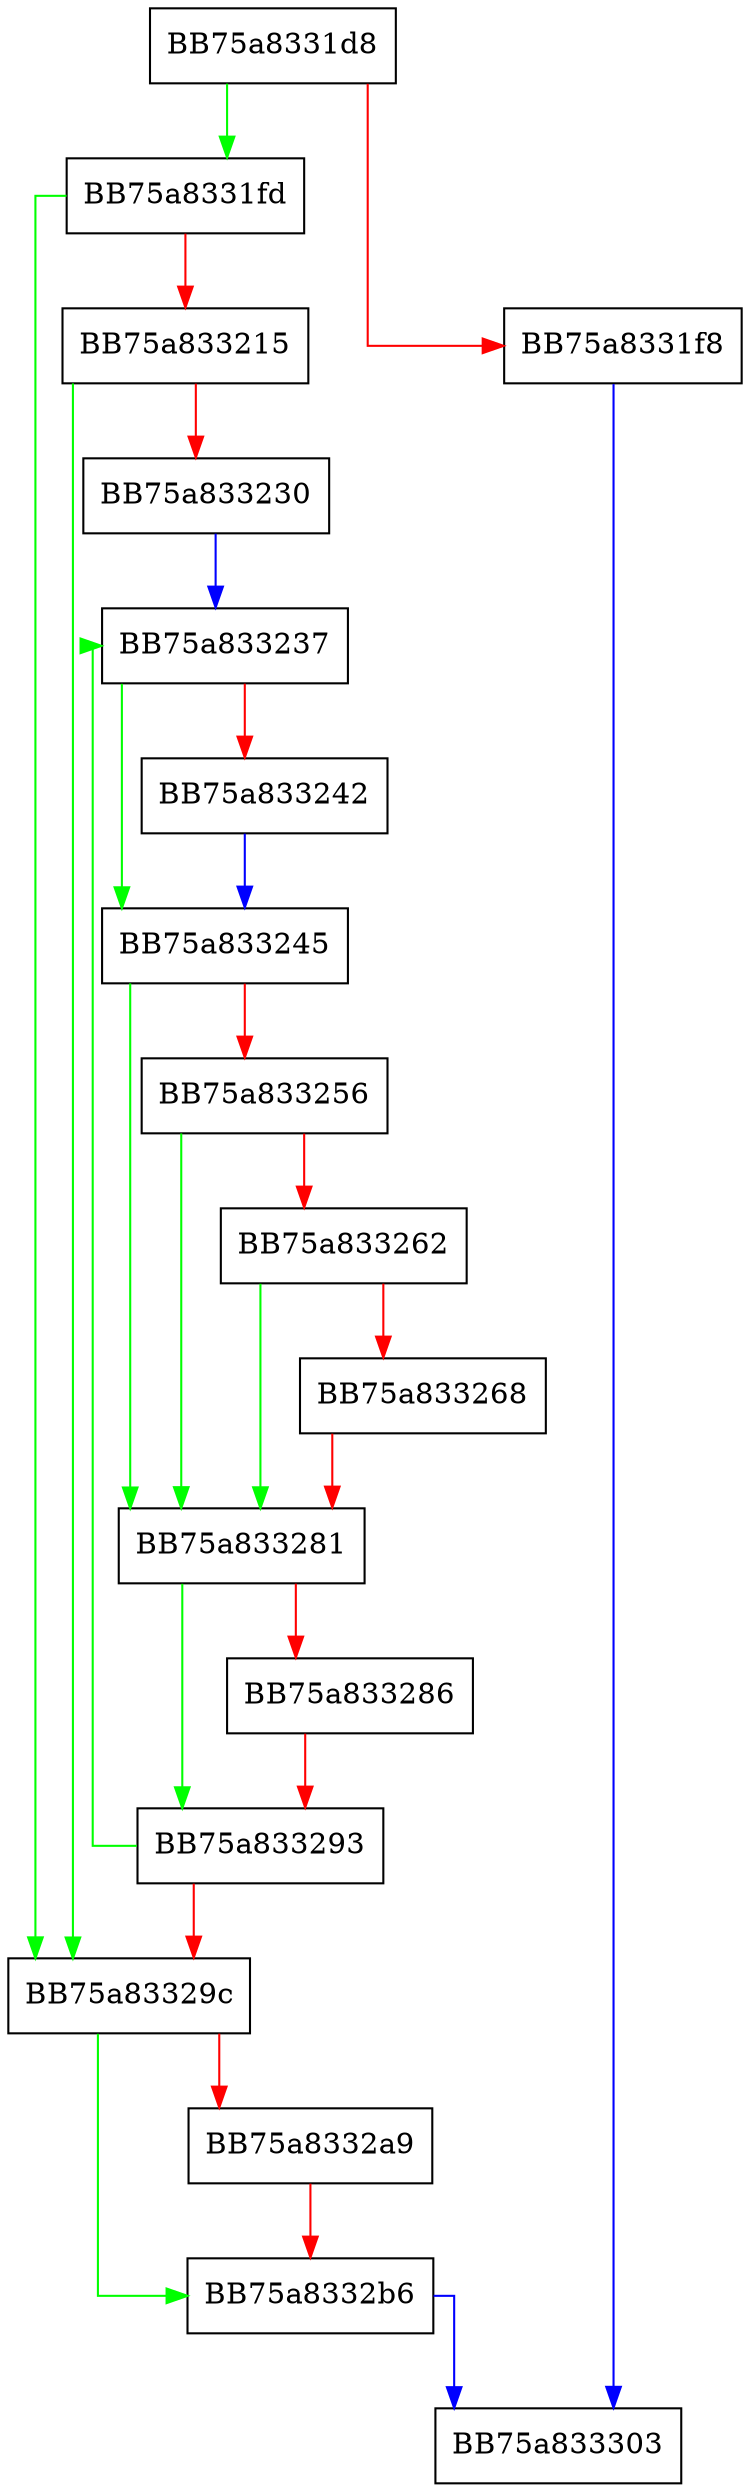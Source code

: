digraph RemoveInstallerMoacEntries {
  node [shape="box"];
  graph [splines=ortho];
  BB75a8331d8 -> BB75a8331fd [color="green"];
  BB75a8331d8 -> BB75a8331f8 [color="red"];
  BB75a8331f8 -> BB75a833303 [color="blue"];
  BB75a8331fd -> BB75a83329c [color="green"];
  BB75a8331fd -> BB75a833215 [color="red"];
  BB75a833215 -> BB75a83329c [color="green"];
  BB75a833215 -> BB75a833230 [color="red"];
  BB75a833230 -> BB75a833237 [color="blue"];
  BB75a833237 -> BB75a833245 [color="green"];
  BB75a833237 -> BB75a833242 [color="red"];
  BB75a833242 -> BB75a833245 [color="blue"];
  BB75a833245 -> BB75a833281 [color="green"];
  BB75a833245 -> BB75a833256 [color="red"];
  BB75a833256 -> BB75a833281 [color="green"];
  BB75a833256 -> BB75a833262 [color="red"];
  BB75a833262 -> BB75a833281 [color="green"];
  BB75a833262 -> BB75a833268 [color="red"];
  BB75a833268 -> BB75a833281 [color="red"];
  BB75a833281 -> BB75a833293 [color="green"];
  BB75a833281 -> BB75a833286 [color="red"];
  BB75a833286 -> BB75a833293 [color="red"];
  BB75a833293 -> BB75a833237 [color="green"];
  BB75a833293 -> BB75a83329c [color="red"];
  BB75a83329c -> BB75a8332b6 [color="green"];
  BB75a83329c -> BB75a8332a9 [color="red"];
  BB75a8332a9 -> BB75a8332b6 [color="red"];
  BB75a8332b6 -> BB75a833303 [color="blue"];
}